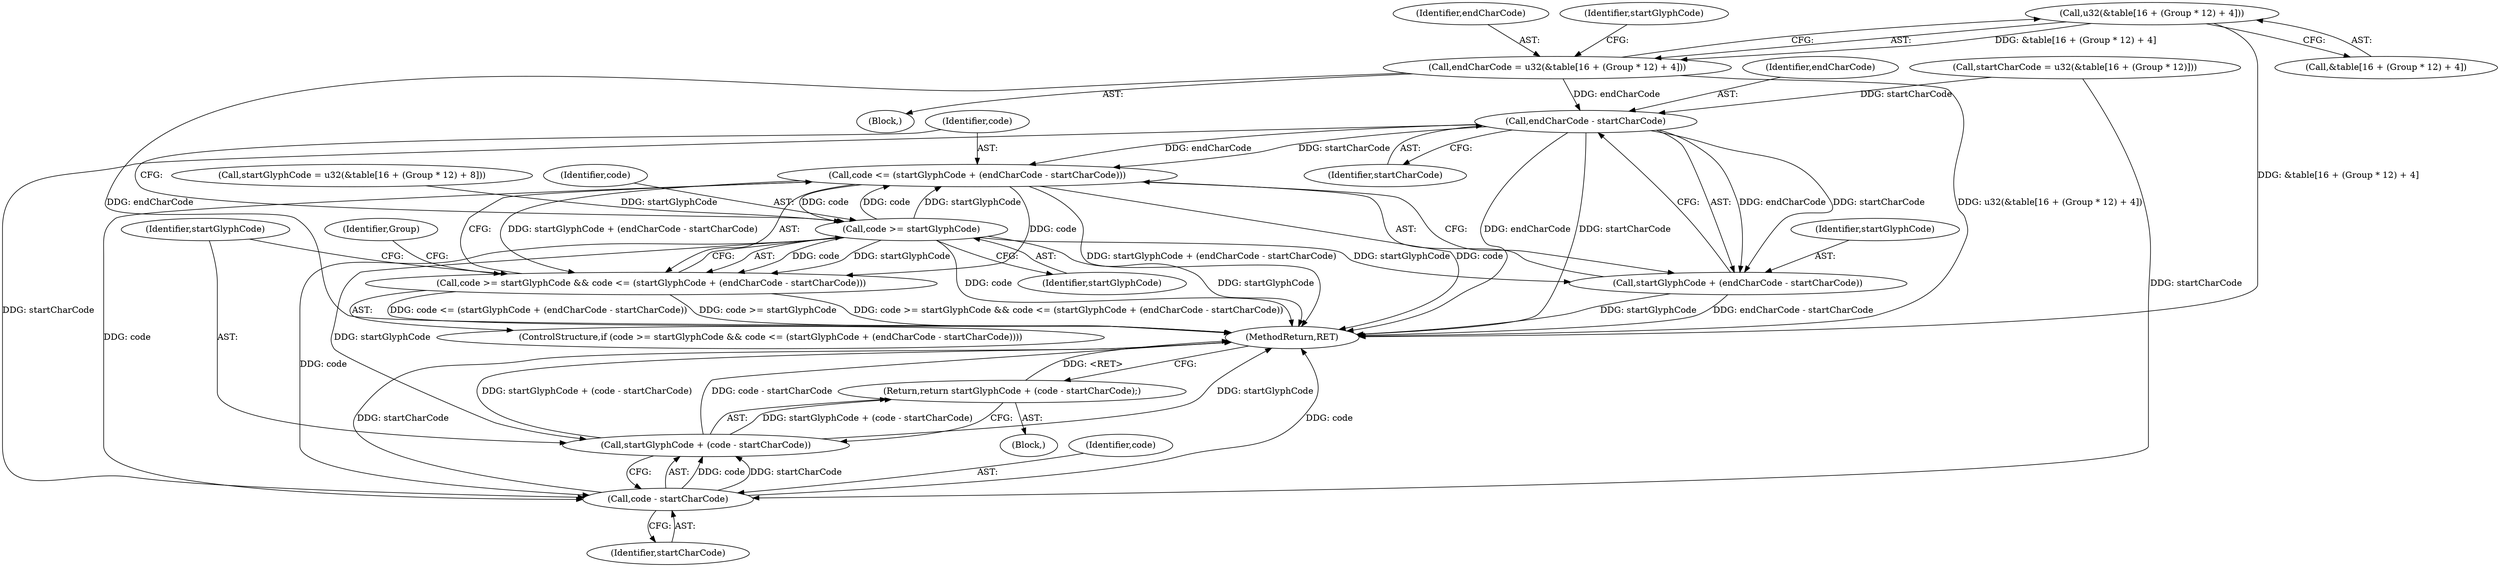 digraph "0_ghostscript_961b10cdd71403072fb99401a45f3bef6ce53626@array" {
"1000763" [label="(Call,u32(&table[16 + (Group * 12) + 4]))"];
"1000761" [label="(Call,endCharCode = u32(&table[16 + (Group * 12) + 4]))"];
"1000797" [label="(Call,endCharCode - startCharCode)"];
"1000793" [label="(Call,code <= (startGlyphCode + (endCharCode - startCharCode)))"];
"1000790" [label="(Call,code >= startGlyphCode)"];
"1000789" [label="(Call,code >= startGlyphCode && code <= (startGlyphCode + (endCharCode - startCharCode)))"];
"1000795" [label="(Call,startGlyphCode + (endCharCode - startCharCode))"];
"1000802" [label="(Call,startGlyphCode + (code - startCharCode))"];
"1000801" [label="(Return,return startGlyphCode + (code - startCharCode);)"];
"1000804" [label="(Call,code - startCharCode)"];
"1000801" [label="(Return,return startGlyphCode + (code - startCharCode);)"];
"1000792" [label="(Identifier,startGlyphCode)"];
"1000802" [label="(Call,startGlyphCode + (code - startCharCode))"];
"1000746" [label="(Identifier,Group)"];
"1000775" [label="(Call,startGlyphCode = u32(&table[16 + (Group * 12) + 8]))"];
"1000800" [label="(Block,)"];
"1000793" [label="(Call,code <= (startGlyphCode + (endCharCode - startCharCode)))"];
"1000788" [label="(ControlStructure,if (code >= startGlyphCode && code <= (startGlyphCode + (endCharCode - startCharCode))))"];
"1000790" [label="(Call,code >= startGlyphCode)"];
"1000763" [label="(Call,u32(&table[16 + (Group * 12) + 4]))"];
"1000805" [label="(Identifier,code)"];
"1000764" [label="(Call,&table[16 + (Group * 12) + 4])"];
"1000789" [label="(Call,code >= startGlyphCode && code <= (startGlyphCode + (endCharCode - startCharCode)))"];
"1000799" [label="(Identifier,startCharCode)"];
"1000803" [label="(Identifier,startGlyphCode)"];
"1000795" [label="(Call,startGlyphCode + (endCharCode - startCharCode))"];
"1000798" [label="(Identifier,endCharCode)"];
"1000797" [label="(Call,endCharCode - startCharCode)"];
"1000794" [label="(Identifier,code)"];
"1000806" [label="(Identifier,startCharCode)"];
"1000818" [label="(MethodReturn,RET)"];
"1000749" [label="(Call,startCharCode = u32(&table[16 + (Group * 12)]))"];
"1000762" [label="(Identifier,endCharCode)"];
"1000761" [label="(Call,endCharCode = u32(&table[16 + (Group * 12) + 4]))"];
"1000776" [label="(Identifier,startGlyphCode)"];
"1000796" [label="(Identifier,startGlyphCode)"];
"1000804" [label="(Call,code - startCharCode)"];
"1000791" [label="(Identifier,code)"];
"1000747" [label="(Block,)"];
"1000763" -> "1000761"  [label="AST: "];
"1000763" -> "1000764"  [label="CFG: "];
"1000764" -> "1000763"  [label="AST: "];
"1000761" -> "1000763"  [label="CFG: "];
"1000763" -> "1000818"  [label="DDG: &table[16 + (Group * 12) + 4]"];
"1000763" -> "1000761"  [label="DDG: &table[16 + (Group * 12) + 4]"];
"1000761" -> "1000747"  [label="AST: "];
"1000762" -> "1000761"  [label="AST: "];
"1000776" -> "1000761"  [label="CFG: "];
"1000761" -> "1000818"  [label="DDG: endCharCode"];
"1000761" -> "1000818"  [label="DDG: u32(&table[16 + (Group * 12) + 4])"];
"1000761" -> "1000797"  [label="DDG: endCharCode"];
"1000797" -> "1000795"  [label="AST: "];
"1000797" -> "1000799"  [label="CFG: "];
"1000798" -> "1000797"  [label="AST: "];
"1000799" -> "1000797"  [label="AST: "];
"1000795" -> "1000797"  [label="CFG: "];
"1000797" -> "1000818"  [label="DDG: startCharCode"];
"1000797" -> "1000818"  [label="DDG: endCharCode"];
"1000797" -> "1000793"  [label="DDG: endCharCode"];
"1000797" -> "1000793"  [label="DDG: startCharCode"];
"1000797" -> "1000795"  [label="DDG: endCharCode"];
"1000797" -> "1000795"  [label="DDG: startCharCode"];
"1000749" -> "1000797"  [label="DDG: startCharCode"];
"1000797" -> "1000804"  [label="DDG: startCharCode"];
"1000793" -> "1000789"  [label="AST: "];
"1000793" -> "1000795"  [label="CFG: "];
"1000794" -> "1000793"  [label="AST: "];
"1000795" -> "1000793"  [label="AST: "];
"1000789" -> "1000793"  [label="CFG: "];
"1000793" -> "1000818"  [label="DDG: startGlyphCode + (endCharCode - startCharCode)"];
"1000793" -> "1000818"  [label="DDG: code"];
"1000793" -> "1000790"  [label="DDG: code"];
"1000793" -> "1000789"  [label="DDG: code"];
"1000793" -> "1000789"  [label="DDG: startGlyphCode + (endCharCode - startCharCode)"];
"1000790" -> "1000793"  [label="DDG: code"];
"1000790" -> "1000793"  [label="DDG: startGlyphCode"];
"1000793" -> "1000804"  [label="DDG: code"];
"1000790" -> "1000789"  [label="AST: "];
"1000790" -> "1000792"  [label="CFG: "];
"1000791" -> "1000790"  [label="AST: "];
"1000792" -> "1000790"  [label="AST: "];
"1000794" -> "1000790"  [label="CFG: "];
"1000789" -> "1000790"  [label="CFG: "];
"1000790" -> "1000818"  [label="DDG: startGlyphCode"];
"1000790" -> "1000818"  [label="DDG: code"];
"1000790" -> "1000789"  [label="DDG: code"];
"1000790" -> "1000789"  [label="DDG: startGlyphCode"];
"1000775" -> "1000790"  [label="DDG: startGlyphCode"];
"1000790" -> "1000795"  [label="DDG: startGlyphCode"];
"1000790" -> "1000802"  [label="DDG: startGlyphCode"];
"1000790" -> "1000804"  [label="DDG: code"];
"1000789" -> "1000788"  [label="AST: "];
"1000803" -> "1000789"  [label="CFG: "];
"1000746" -> "1000789"  [label="CFG: "];
"1000789" -> "1000818"  [label="DDG: code >= startGlyphCode && code <= (startGlyphCode + (endCharCode - startCharCode))"];
"1000789" -> "1000818"  [label="DDG: code <= (startGlyphCode + (endCharCode - startCharCode))"];
"1000789" -> "1000818"  [label="DDG: code >= startGlyphCode"];
"1000796" -> "1000795"  [label="AST: "];
"1000795" -> "1000818"  [label="DDG: startGlyphCode"];
"1000795" -> "1000818"  [label="DDG: endCharCode - startCharCode"];
"1000802" -> "1000801"  [label="AST: "];
"1000802" -> "1000804"  [label="CFG: "];
"1000803" -> "1000802"  [label="AST: "];
"1000804" -> "1000802"  [label="AST: "];
"1000801" -> "1000802"  [label="CFG: "];
"1000802" -> "1000818"  [label="DDG: startGlyphCode"];
"1000802" -> "1000818"  [label="DDG: startGlyphCode + (code - startCharCode)"];
"1000802" -> "1000818"  [label="DDG: code - startCharCode"];
"1000802" -> "1000801"  [label="DDG: startGlyphCode + (code - startCharCode)"];
"1000804" -> "1000802"  [label="DDG: code"];
"1000804" -> "1000802"  [label="DDG: startCharCode"];
"1000801" -> "1000800"  [label="AST: "];
"1000818" -> "1000801"  [label="CFG: "];
"1000801" -> "1000818"  [label="DDG: <RET>"];
"1000804" -> "1000806"  [label="CFG: "];
"1000805" -> "1000804"  [label="AST: "];
"1000806" -> "1000804"  [label="AST: "];
"1000804" -> "1000818"  [label="DDG: code"];
"1000804" -> "1000818"  [label="DDG: startCharCode"];
"1000749" -> "1000804"  [label="DDG: startCharCode"];
}
